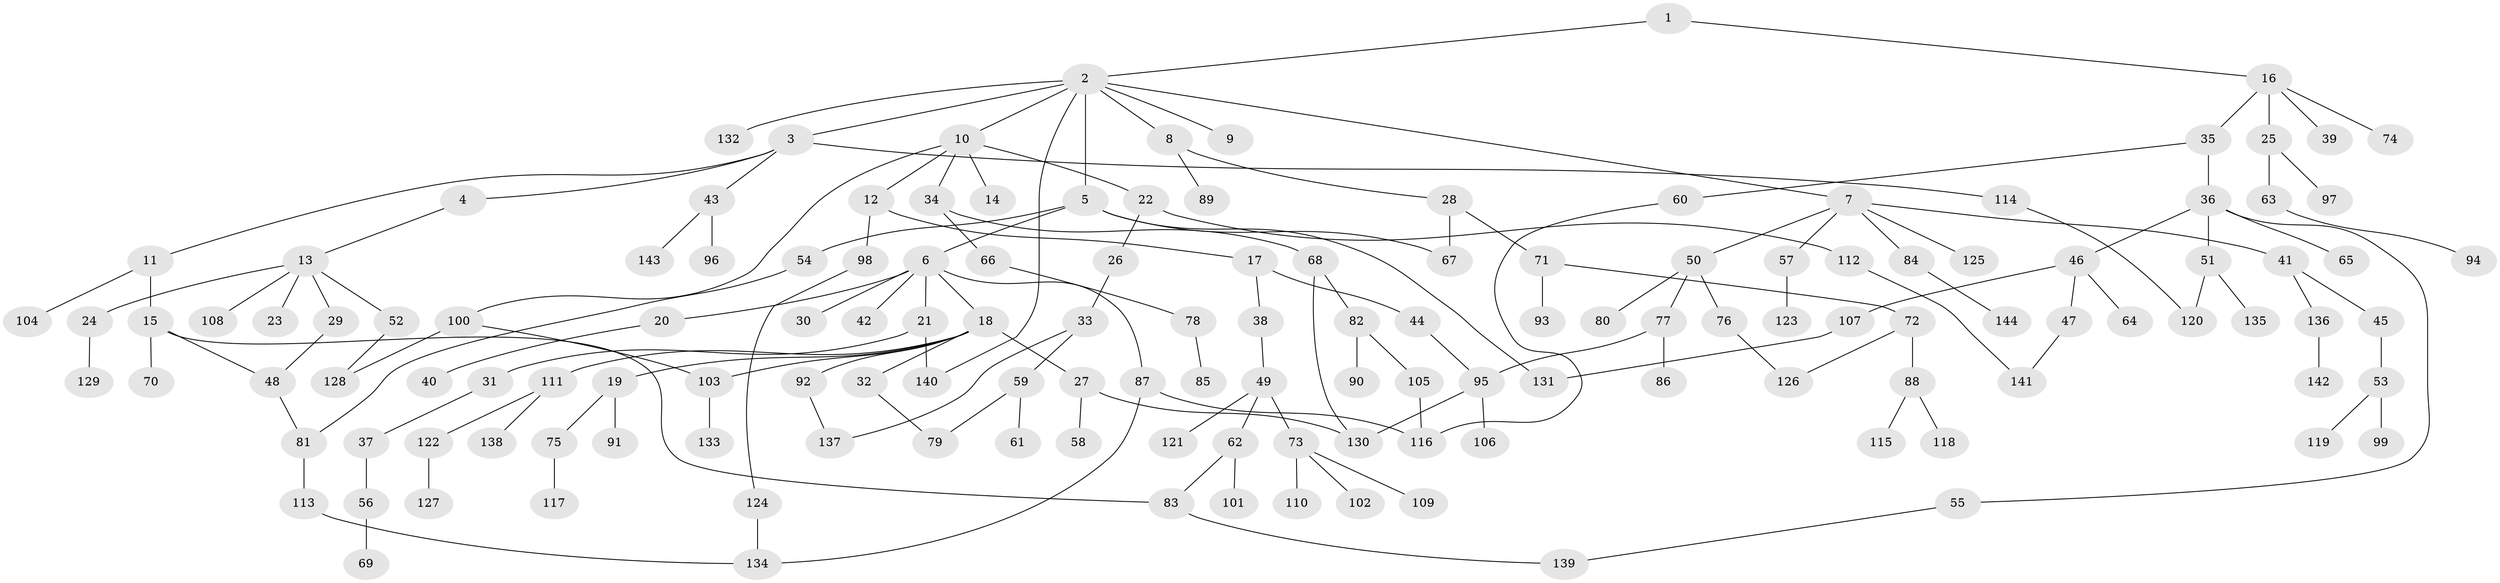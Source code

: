 // coarse degree distribution, {1: 0.6046511627906976, 6: 0.046511627906976744, 14: 0.023255813953488372, 2: 0.18604651162790697, 3: 0.046511627906976744, 7: 0.06976744186046512, 9: 0.023255813953488372}
// Generated by graph-tools (version 1.1) at 2025/44/03/04/25 21:44:48]
// undirected, 144 vertices, 164 edges
graph export_dot {
graph [start="1"]
  node [color=gray90,style=filled];
  1;
  2;
  3;
  4;
  5;
  6;
  7;
  8;
  9;
  10;
  11;
  12;
  13;
  14;
  15;
  16;
  17;
  18;
  19;
  20;
  21;
  22;
  23;
  24;
  25;
  26;
  27;
  28;
  29;
  30;
  31;
  32;
  33;
  34;
  35;
  36;
  37;
  38;
  39;
  40;
  41;
  42;
  43;
  44;
  45;
  46;
  47;
  48;
  49;
  50;
  51;
  52;
  53;
  54;
  55;
  56;
  57;
  58;
  59;
  60;
  61;
  62;
  63;
  64;
  65;
  66;
  67;
  68;
  69;
  70;
  71;
  72;
  73;
  74;
  75;
  76;
  77;
  78;
  79;
  80;
  81;
  82;
  83;
  84;
  85;
  86;
  87;
  88;
  89;
  90;
  91;
  92;
  93;
  94;
  95;
  96;
  97;
  98;
  99;
  100;
  101;
  102;
  103;
  104;
  105;
  106;
  107;
  108;
  109;
  110;
  111;
  112;
  113;
  114;
  115;
  116;
  117;
  118;
  119;
  120;
  121;
  122;
  123;
  124;
  125;
  126;
  127;
  128;
  129;
  130;
  131;
  132;
  133;
  134;
  135;
  136;
  137;
  138;
  139;
  140;
  141;
  142;
  143;
  144;
  1 -- 2;
  1 -- 16;
  2 -- 3;
  2 -- 5;
  2 -- 7;
  2 -- 8;
  2 -- 9;
  2 -- 10;
  2 -- 132;
  2 -- 140;
  3 -- 4;
  3 -- 11;
  3 -- 43;
  3 -- 114;
  4 -- 13;
  5 -- 6;
  5 -- 54;
  5 -- 131;
  5 -- 67;
  6 -- 18;
  6 -- 20;
  6 -- 21;
  6 -- 30;
  6 -- 42;
  6 -- 87;
  7 -- 41;
  7 -- 50;
  7 -- 57;
  7 -- 84;
  7 -- 125;
  8 -- 28;
  8 -- 89;
  10 -- 12;
  10 -- 14;
  10 -- 22;
  10 -- 34;
  10 -- 100;
  11 -- 15;
  11 -- 104;
  12 -- 17;
  12 -- 98;
  13 -- 23;
  13 -- 24;
  13 -- 29;
  13 -- 52;
  13 -- 108;
  15 -- 48;
  15 -- 70;
  15 -- 83;
  16 -- 25;
  16 -- 35;
  16 -- 39;
  16 -- 74;
  17 -- 38;
  17 -- 44;
  18 -- 19;
  18 -- 27;
  18 -- 32;
  18 -- 92;
  18 -- 103;
  18 -- 111;
  19 -- 75;
  19 -- 91;
  20 -- 40;
  21 -- 31;
  21 -- 140;
  22 -- 26;
  22 -- 112;
  24 -- 129;
  25 -- 63;
  25 -- 97;
  26 -- 33;
  27 -- 58;
  27 -- 130;
  28 -- 67;
  28 -- 71;
  29 -- 48;
  31 -- 37;
  32 -- 79;
  33 -- 59;
  33 -- 137;
  34 -- 66;
  34 -- 68;
  35 -- 36;
  35 -- 60;
  36 -- 46;
  36 -- 51;
  36 -- 55;
  36 -- 65;
  37 -- 56;
  38 -- 49;
  41 -- 45;
  41 -- 136;
  43 -- 96;
  43 -- 143;
  44 -- 95;
  45 -- 53;
  46 -- 47;
  46 -- 64;
  46 -- 107;
  47 -- 141;
  48 -- 81;
  49 -- 62;
  49 -- 73;
  49 -- 121;
  50 -- 76;
  50 -- 77;
  50 -- 80;
  51 -- 120;
  51 -- 135;
  52 -- 128;
  53 -- 99;
  53 -- 119;
  54 -- 81;
  55 -- 139;
  56 -- 69;
  57 -- 123;
  59 -- 61;
  59 -- 79;
  60 -- 116;
  62 -- 101;
  62 -- 83;
  63 -- 94;
  66 -- 78;
  68 -- 82;
  68 -- 130;
  71 -- 72;
  71 -- 93;
  72 -- 88;
  72 -- 126;
  73 -- 102;
  73 -- 109;
  73 -- 110;
  75 -- 117;
  76 -- 126;
  77 -- 86;
  77 -- 95;
  78 -- 85;
  81 -- 113;
  82 -- 90;
  82 -- 105;
  83 -- 139;
  84 -- 144;
  87 -- 134;
  87 -- 116;
  88 -- 115;
  88 -- 118;
  92 -- 137;
  95 -- 106;
  95 -- 130;
  98 -- 124;
  100 -- 128;
  100 -- 103;
  103 -- 133;
  105 -- 116;
  107 -- 131;
  111 -- 122;
  111 -- 138;
  112 -- 141;
  113 -- 134;
  114 -- 120;
  122 -- 127;
  124 -- 134;
  136 -- 142;
}
